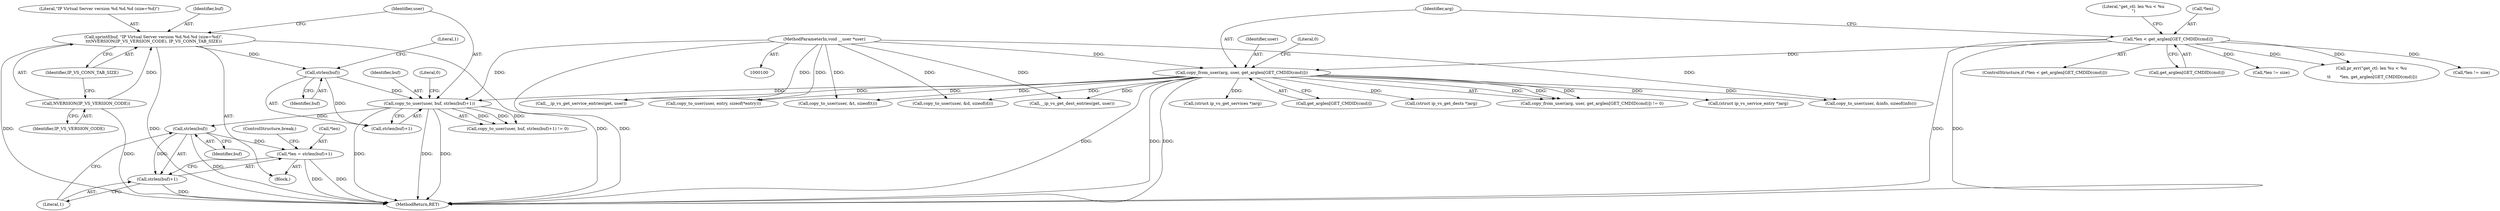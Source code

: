 digraph "0_linux_04bcef2a83f40c6db24222b27a52892cba39dffb@API" {
"1000190" [label="(Call,strlen(buf))"];
"1000172" [label="(Call,copy_to_user(user, buf, strlen(buf)+1))"];
"1000140" [label="(Call,copy_from_user(arg, user, get_arglen[GET_CMDID(cmd)]))"];
"1000103" [label="(MethodParameterIn,void __user *user)"];
"1000119" [label="(Call,*len < get_arglen[GET_CMDID(cmd)])"];
"1000176" [label="(Call,strlen(buf))"];
"1000164" [label="(Call,sprintf(buf, \"IP Virtual Server version %d.%d.%d (size=%d)\",\n\t\t\tNVERSION(IP_VS_VERSION_CODE), IP_VS_CONN_TAB_SIZE))"];
"1000167" [label="(Call,NVERSION(IP_VS_VERSION_CODE))"];
"1000186" [label="(Call,*len = strlen(buf)+1)"];
"1000189" [label="(Call,strlen(buf)+1)"];
"1000166" [label="(Literal,\"IP Virtual Server version %d.%d.%d (size=%d)\")"];
"1000119" [label="(Call,*len < get_arglen[GET_CMDID(cmd)])"];
"1000103" [label="(MethodParameterIn,void __user *user)"];
"1000128" [label="(Literal,\"get_ctl: len %u < %u\n\")"];
"1000191" [label="(Identifier,buf)"];
"1000187" [label="(Call,*len)"];
"1000475" [label="(Call,copy_to_user(user, &d, sizeof(d)))"];
"1000265" [label="(Call,__ip_vs_get_service_entries(get, user))"];
"1000142" [label="(Identifier,user)"];
"1000175" [label="(Call,strlen(buf)+1)"];
"1000127" [label="(Call,pr_err(\"get_ctl: len %u < %u\n\",\n \t\t       *len, get_arglen[GET_CMDID(cmd)]))"];
"1000162" [label="(Block,)"];
"1000122" [label="(Call,get_arglen[GET_CMDID(cmd)])"];
"1000498" [label="(MethodReturn,RET)"];
"1000176" [label="(Call,strlen(buf))"];
"1000232" [label="(Call,(struct ip_vs_get_services *)arg)"];
"1000376" [label="(Call,__ip_vs_get_dest_entries(get, user))"];
"1000177" [label="(Identifier,buf)"];
"1000179" [label="(Literal,0)"];
"1000189" [label="(Call,strlen(buf)+1)"];
"1000214" [label="(Call,copy_to_user(user, &info, sizeof(info)))"];
"1000169" [label="(Identifier,IP_VS_CONN_TAB_SIZE)"];
"1000192" [label="(Literal,1)"];
"1000165" [label="(Identifier,buf)"];
"1000168" [label="(Identifier,IP_VS_VERSION_CODE)"];
"1000140" [label="(Call,copy_from_user(arg, user, get_arglen[GET_CMDID(cmd)]))"];
"1000143" [label="(Call,get_arglen[GET_CMDID(cmd)])"];
"1000167" [label="(Call,NVERSION(IP_VS_VERSION_CODE))"];
"1000318" [label="(Call,copy_to_user(user, entry, sizeof(*entry)))"];
"1000174" [label="(Identifier,buf)"];
"1000164" [label="(Call,sprintf(buf, \"IP Virtual Server version %d.%d.%d (size=%d)\",\n\t\t\tNVERSION(IP_VS_VERSION_CODE), IP_VS_CONN_TAB_SIZE))"];
"1000190" [label="(Call,strlen(buf))"];
"1000172" [label="(Call,copy_to_user(user, buf, strlen(buf)+1))"];
"1000359" [label="(Call,*len != size)"];
"1000141" [label="(Identifier,arg)"];
"1000178" [label="(Literal,1)"];
"1000173" [label="(Identifier,user)"];
"1000186" [label="(Call,*len = strlen(buf)+1)"];
"1000343" [label="(Call,(struct ip_vs_get_dests *)arg)"];
"1000147" [label="(Literal,0)"];
"1000193" [label="(ControlStructure,break;)"];
"1000139" [label="(Call,copy_from_user(arg, user, get_arglen[GET_CMDID(cmd)]) != 0)"];
"1000120" [label="(Call,*len)"];
"1000276" [label="(Call,(struct ip_vs_service_entry *)arg)"];
"1000118" [label="(ControlStructure,if (*len < get_arglen[GET_CMDID(cmd)]))"];
"1000171" [label="(Call,copy_to_user(user, buf, strlen(buf)+1) != 0)"];
"1000388" [label="(Call,copy_to_user(user, &t, sizeof(t)))"];
"1000248" [label="(Call,*len != size)"];
"1000190" -> "1000189"  [label="AST: "];
"1000190" -> "1000191"  [label="CFG: "];
"1000191" -> "1000190"  [label="AST: "];
"1000192" -> "1000190"  [label="CFG: "];
"1000190" -> "1000498"  [label="DDG: "];
"1000190" -> "1000186"  [label="DDG: "];
"1000190" -> "1000189"  [label="DDG: "];
"1000172" -> "1000190"  [label="DDG: "];
"1000172" -> "1000171"  [label="AST: "];
"1000172" -> "1000175"  [label="CFG: "];
"1000173" -> "1000172"  [label="AST: "];
"1000174" -> "1000172"  [label="AST: "];
"1000175" -> "1000172"  [label="AST: "];
"1000179" -> "1000172"  [label="CFG: "];
"1000172" -> "1000498"  [label="DDG: "];
"1000172" -> "1000498"  [label="DDG: "];
"1000172" -> "1000498"  [label="DDG: "];
"1000172" -> "1000171"  [label="DDG: "];
"1000172" -> "1000171"  [label="DDG: "];
"1000172" -> "1000171"  [label="DDG: "];
"1000140" -> "1000172"  [label="DDG: "];
"1000103" -> "1000172"  [label="DDG: "];
"1000176" -> "1000172"  [label="DDG: "];
"1000140" -> "1000139"  [label="AST: "];
"1000140" -> "1000143"  [label="CFG: "];
"1000141" -> "1000140"  [label="AST: "];
"1000142" -> "1000140"  [label="AST: "];
"1000143" -> "1000140"  [label="AST: "];
"1000147" -> "1000140"  [label="CFG: "];
"1000140" -> "1000498"  [label="DDG: "];
"1000140" -> "1000498"  [label="DDG: "];
"1000140" -> "1000498"  [label="DDG: "];
"1000140" -> "1000139"  [label="DDG: "];
"1000140" -> "1000139"  [label="DDG: "];
"1000140" -> "1000139"  [label="DDG: "];
"1000103" -> "1000140"  [label="DDG: "];
"1000119" -> "1000140"  [label="DDG: "];
"1000140" -> "1000214"  [label="DDG: "];
"1000140" -> "1000232"  [label="DDG: "];
"1000140" -> "1000265"  [label="DDG: "];
"1000140" -> "1000276"  [label="DDG: "];
"1000140" -> "1000318"  [label="DDG: "];
"1000140" -> "1000343"  [label="DDG: "];
"1000140" -> "1000376"  [label="DDG: "];
"1000140" -> "1000388"  [label="DDG: "];
"1000140" -> "1000475"  [label="DDG: "];
"1000103" -> "1000100"  [label="AST: "];
"1000103" -> "1000498"  [label="DDG: "];
"1000103" -> "1000214"  [label="DDG: "];
"1000103" -> "1000265"  [label="DDG: "];
"1000103" -> "1000318"  [label="DDG: "];
"1000103" -> "1000376"  [label="DDG: "];
"1000103" -> "1000388"  [label="DDG: "];
"1000103" -> "1000475"  [label="DDG: "];
"1000119" -> "1000118"  [label="AST: "];
"1000119" -> "1000122"  [label="CFG: "];
"1000120" -> "1000119"  [label="AST: "];
"1000122" -> "1000119"  [label="AST: "];
"1000128" -> "1000119"  [label="CFG: "];
"1000141" -> "1000119"  [label="CFG: "];
"1000119" -> "1000498"  [label="DDG: "];
"1000119" -> "1000498"  [label="DDG: "];
"1000119" -> "1000127"  [label="DDG: "];
"1000119" -> "1000127"  [label="DDG: "];
"1000119" -> "1000248"  [label="DDG: "];
"1000119" -> "1000359"  [label="DDG: "];
"1000176" -> "1000175"  [label="AST: "];
"1000176" -> "1000177"  [label="CFG: "];
"1000177" -> "1000176"  [label="AST: "];
"1000178" -> "1000176"  [label="CFG: "];
"1000176" -> "1000175"  [label="DDG: "];
"1000164" -> "1000176"  [label="DDG: "];
"1000164" -> "1000162"  [label="AST: "];
"1000164" -> "1000169"  [label="CFG: "];
"1000165" -> "1000164"  [label="AST: "];
"1000166" -> "1000164"  [label="AST: "];
"1000167" -> "1000164"  [label="AST: "];
"1000169" -> "1000164"  [label="AST: "];
"1000173" -> "1000164"  [label="CFG: "];
"1000164" -> "1000498"  [label="DDG: "];
"1000164" -> "1000498"  [label="DDG: "];
"1000164" -> "1000498"  [label="DDG: "];
"1000167" -> "1000164"  [label="DDG: "];
"1000167" -> "1000168"  [label="CFG: "];
"1000168" -> "1000167"  [label="AST: "];
"1000169" -> "1000167"  [label="CFG: "];
"1000167" -> "1000498"  [label="DDG: "];
"1000186" -> "1000162"  [label="AST: "];
"1000186" -> "1000189"  [label="CFG: "];
"1000187" -> "1000186"  [label="AST: "];
"1000189" -> "1000186"  [label="AST: "];
"1000193" -> "1000186"  [label="CFG: "];
"1000186" -> "1000498"  [label="DDG: "];
"1000186" -> "1000498"  [label="DDG: "];
"1000189" -> "1000192"  [label="CFG: "];
"1000192" -> "1000189"  [label="AST: "];
"1000189" -> "1000498"  [label="DDG: "];
}
